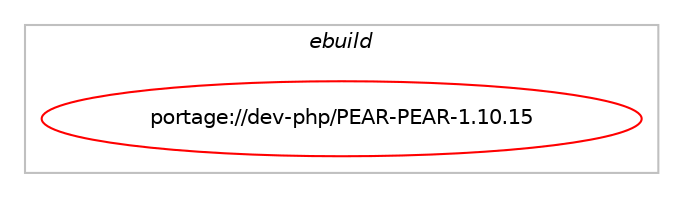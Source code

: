 digraph prolog {

# *************
# Graph options
# *************

newrank=true;
concentrate=true;
compound=true;
graph [rankdir=LR,fontname=Helvetica,fontsize=10,ranksep=1.5];#, ranksep=2.5, nodesep=0.2];
edge  [arrowhead=vee];
node  [fontname=Helvetica,fontsize=10];

# **********
# The ebuild
# **********

subgraph cluster_leftcol {
color=gray;
rank=same;
label=<<i>ebuild</i>>;
id [label="portage://dev-php/PEAR-PEAR-1.10.15", color=red, width=4, href="../dev-php/PEAR-PEAR-1.10.15.svg"];
}

# ****************
# The dependencies
# ****************

subgraph cluster_midcol {
color=gray;
label=<<i>dependencies</i>>;
subgraph cluster_compile {
fillcolor="#eeeeee";
style=filled;
label=<<i>compile</i>>;
}
subgraph cluster_compileandrun {
fillcolor="#eeeeee";
style=filled;
label=<<i>compile and run</i>>;
}
subgraph cluster_run {
fillcolor="#eeeeee";
style=filled;
label=<<i>run</i>>;
# *** BEGIN UNKNOWN DEPENDENCY TYPE (TODO) ***
# id -> package_dependency(portage://dev-php/PEAR-PEAR-1.10.15,run,no,dev-lang,php,none,[,,],any_different_slot,[use(enable(cli),negative),use(enable(xml),negative),use(enable(zlib),negative)])
# *** END UNKNOWN DEPENDENCY TYPE (TODO) ***

# *** BEGIN UNKNOWN DEPENDENCY TYPE (TODO) ***
# id -> package_dependency(portage://dev-php/PEAR-PEAR-1.10.15,run,no,dev-php,PEAR-Archive_Tar,none,[,,],[],[])
# *** END UNKNOWN DEPENDENCY TYPE (TODO) ***

# *** BEGIN UNKNOWN DEPENDENCY TYPE (TODO) ***
# id -> package_dependency(portage://dev-php/PEAR-PEAR-1.10.15,run,no,dev-php,PEAR-Console_Getopt,none,[,,],[],[])
# *** END UNKNOWN DEPENDENCY TYPE (TODO) ***

# *** BEGIN UNKNOWN DEPENDENCY TYPE (TODO) ***
# id -> package_dependency(portage://dev-php/PEAR-PEAR-1.10.15,run,no,dev-php,PEAR-Exception,none,[,,],[],[])
# *** END UNKNOWN DEPENDENCY TYPE (TODO) ***

# *** BEGIN UNKNOWN DEPENDENCY TYPE (TODO) ***
# id -> package_dependency(portage://dev-php/PEAR-PEAR-1.10.15,run,no,dev-php,PEAR-Structures_Graph,none,[,,],[],[])
# *** END UNKNOWN DEPENDENCY TYPE (TODO) ***

# *** BEGIN UNKNOWN DEPENDENCY TYPE (TODO) ***
# id -> package_dependency(portage://dev-php/PEAR-PEAR-1.10.15,run,no,dev-php,PEAR-XML_Util,none,[,,],[],[])
# *** END UNKNOWN DEPENDENCY TYPE (TODO) ***

}
}

# **************
# The candidates
# **************

subgraph cluster_choices {
rank=same;
color=gray;
label=<<i>candidates</i>>;

}

}

